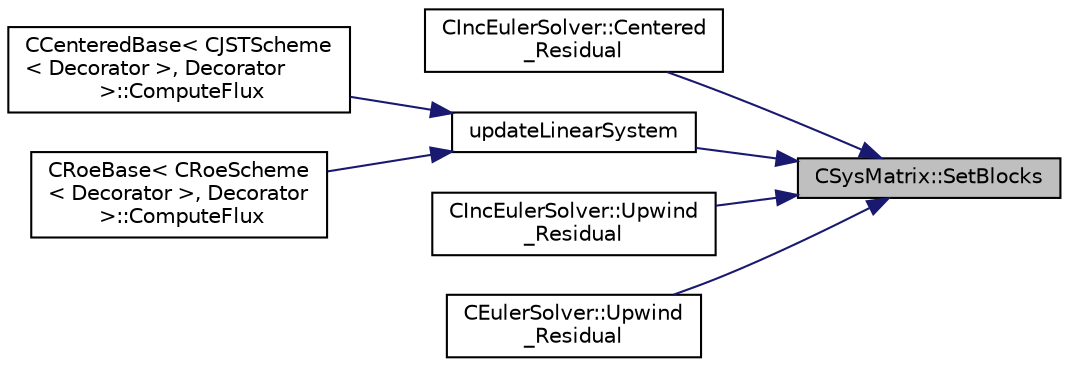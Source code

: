 digraph "CSysMatrix::SetBlocks"
{
 // LATEX_PDF_SIZE
  edge [fontname="Helvetica",fontsize="10",labelfontname="Helvetica",labelfontsize="10"];
  node [fontname="Helvetica",fontsize="10",shape=record];
  rankdir="RL";
  Node1 [label="CSysMatrix::SetBlocks",height=0.2,width=0.4,color="black", fillcolor="grey75", style="filled", fontcolor="black",tooltip="Sets 2 blocks ij and ji (add to i* sub from j*) associated with one edge of an FVM-type sparse patter..."];
  Node1 -> Node2 [dir="back",color="midnightblue",fontsize="10",style="solid",fontname="Helvetica"];
  Node2 [label="CIncEulerSolver::Centered\l_Residual",height=0.2,width=0.4,color="black", fillcolor="white", style="filled",URL="$classCIncEulerSolver.html#a80e45f4af7302e9334c8663f9e3ae88b",tooltip="Compute the spatial integration using a centered scheme."];
  Node1 -> Node3 [dir="back",color="midnightblue",fontsize="10",style="solid",fontname="Helvetica"];
  Node3 [label="updateLinearSystem",height=0.2,width=0.4,color="black", fillcolor="white", style="filled",URL="$util_8hpp.html#a2b3edc92a968743cdc11b2e393d7c3fc",tooltip="Update the matrix and right-hand-side of a linear system."];
  Node3 -> Node4 [dir="back",color="midnightblue",fontsize="10",style="solid",fontname="Helvetica"];
  Node4 [label="CCenteredBase\< CJSTScheme\l\< Decorator \>, Decorator\l \>::ComputeFlux",height=0.2,width=0.4,color="black", fillcolor="white", style="filled",URL="$classCCenteredBase.html#ac9b1510a81f92bcdc4c319b415d1ea82",tooltip="Implementation of the base centered flux."];
  Node3 -> Node5 [dir="back",color="midnightblue",fontsize="10",style="solid",fontname="Helvetica"];
  Node5 [label="CRoeBase\< CRoeScheme\l\< Decorator \>, Decorator\l \>::ComputeFlux",height=0.2,width=0.4,color="black", fillcolor="white", style="filled",URL="$classCRoeBase.html#a66014e97b96e951548712bc65bb2857e",tooltip="Implementation of the base Roe flux."];
  Node1 -> Node6 [dir="back",color="midnightblue",fontsize="10",style="solid",fontname="Helvetica"];
  Node6 [label="CIncEulerSolver::Upwind\l_Residual",height=0.2,width=0.4,color="black", fillcolor="white", style="filled",URL="$classCIncEulerSolver.html#aa1a06c3eef34a7f82f5bca304d563b4a",tooltip="Compute the spatial integration using a upwind scheme."];
  Node1 -> Node7 [dir="back",color="midnightblue",fontsize="10",style="solid",fontname="Helvetica"];
  Node7 [label="CEulerSolver::Upwind\l_Residual",height=0.2,width=0.4,color="black", fillcolor="white", style="filled",URL="$classCEulerSolver.html#aa9729921eed9546daca6ca891ad2a9bb",tooltip="Compute the spatial integration using a upwind scheme."];
}
